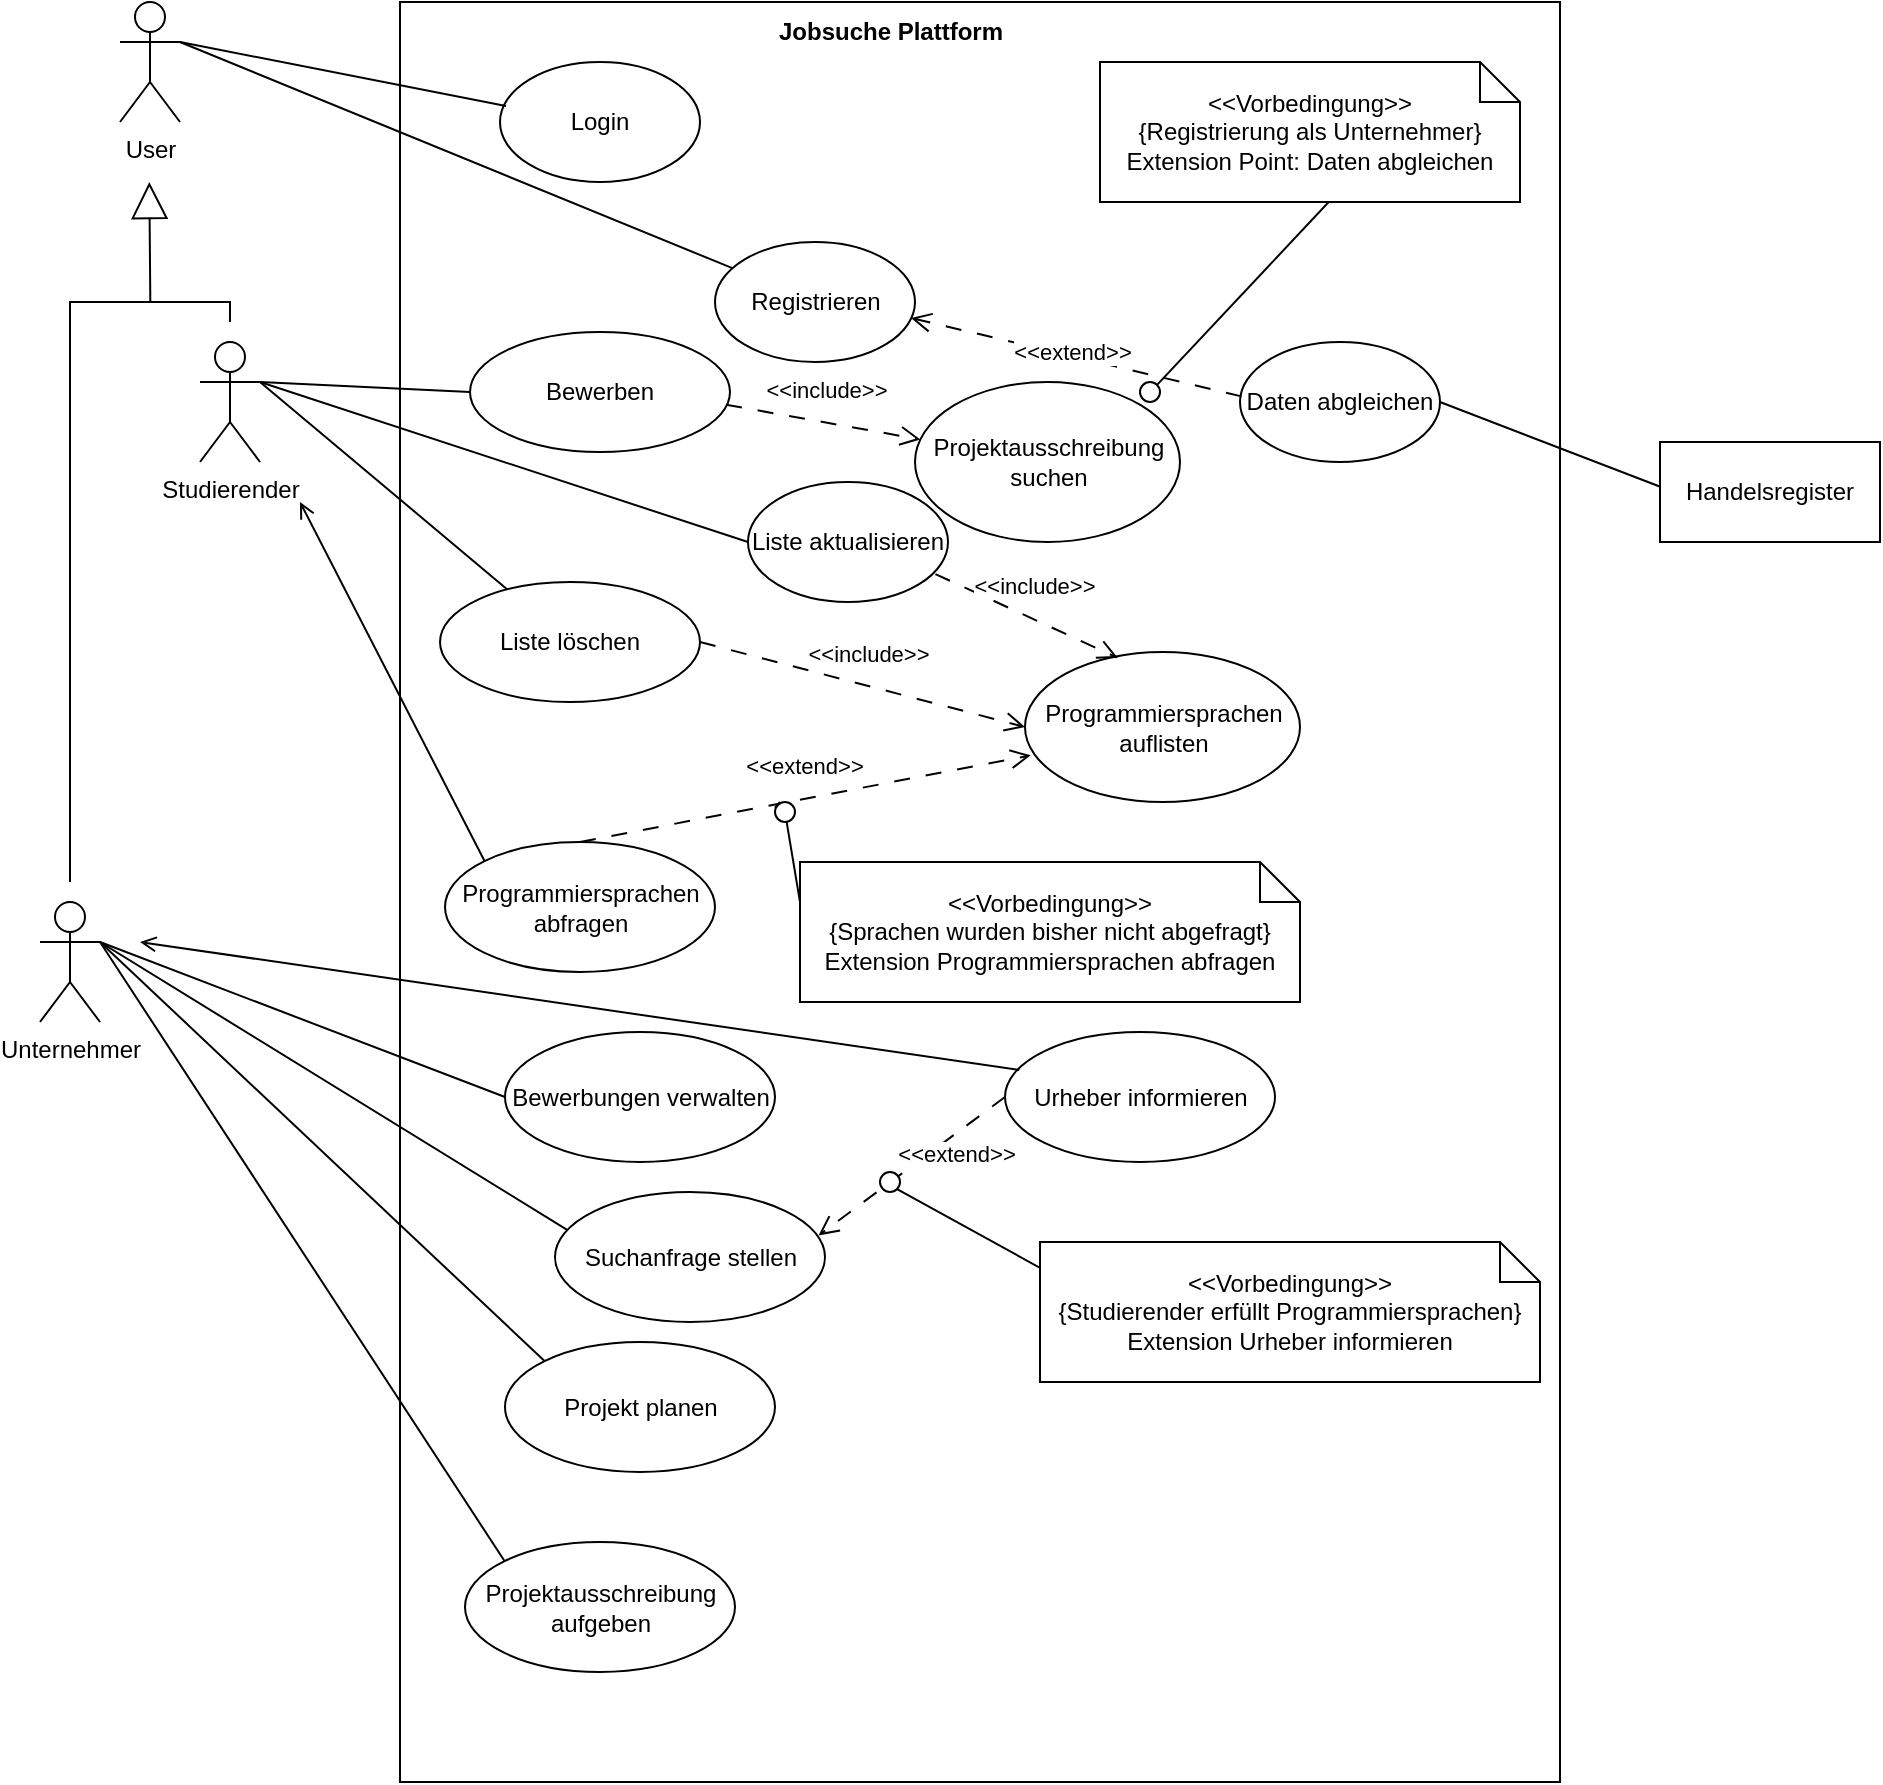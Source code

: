 <mxfile version="27.1.4">
  <diagram name="Seite-1" id="fq8yMHH-g4XX3sPDPosw">
    <mxGraphModel dx="786" dy="417" grid="1" gridSize="10" guides="1" tooltips="1" connect="1" arrows="1" fold="1" page="1" pageScale="1" pageWidth="827" pageHeight="1169" math="0" shadow="0">
      <root>
        <mxCell id="0" />
        <mxCell id="1" parent="0" />
        <mxCell id="9Zz4fDrP-87PPmdt9Kxs-11" value="" style="rounded=0;whiteSpace=wrap;html=1;" parent="1" vertex="1">
          <mxGeometry x="240" y="190" width="580" height="890" as="geometry" />
        </mxCell>
        <mxCell id="9Zz4fDrP-87PPmdt9Kxs-1" value="User" style="shape=umlActor;verticalLabelPosition=bottom;verticalAlign=top;html=1;outlineConnect=0;" parent="1" vertex="1">
          <mxGeometry x="100" y="190" width="30" height="60" as="geometry" />
        </mxCell>
        <mxCell id="9Zz4fDrP-87PPmdt9Kxs-2" value="Studierender" style="shape=umlActor;verticalLabelPosition=bottom;verticalAlign=top;html=1;outlineConnect=0;" parent="1" vertex="1">
          <mxGeometry x="140" y="360" width="30" height="60" as="geometry" />
        </mxCell>
        <mxCell id="9Zz4fDrP-87PPmdt9Kxs-6" style="edgeStyle=orthogonalEdgeStyle;rounded=0;orthogonalLoop=1;jettySize=auto;html=1;endArrow=none;endFill=1;startArrow=none;startFill=0;" parent="1" edge="1">
          <mxGeometry relative="1" as="geometry">
            <mxPoint x="154.98" y="350" as="targetPoint" />
            <mxPoint x="75" y="630" as="sourcePoint" />
            <Array as="points">
              <mxPoint x="74.98" y="340" />
              <mxPoint x="154.98" y="340" />
            </Array>
          </mxGeometry>
        </mxCell>
        <mxCell id="9Zz4fDrP-87PPmdt9Kxs-3" value="Unternehmer" style="shape=umlActor;verticalLabelPosition=bottom;verticalAlign=top;html=1;outlineConnect=0;" parent="1" vertex="1">
          <mxGeometry x="60" y="640" width="30" height="60" as="geometry" />
        </mxCell>
        <mxCell id="9Zz4fDrP-87PPmdt9Kxs-5" value="" style="endArrow=block;endSize=16;endFill=0;html=1;rounded=0;" parent="1" edge="1">
          <mxGeometry width="160" relative="1" as="geometry">
            <mxPoint x="115.16" y="340" as="sourcePoint" />
            <mxPoint x="114.66" y="280" as="targetPoint" />
          </mxGeometry>
        </mxCell>
        <mxCell id="9Zz4fDrP-87PPmdt9Kxs-12" value="Jobsuche Plattform" style="text;html=1;align=center;verticalAlign=middle;whiteSpace=wrap;rounded=0;fontStyle=1" parent="1" vertex="1">
          <mxGeometry x="427.5" y="190" width="115" height="30" as="geometry" />
        </mxCell>
        <mxCell id="9Zz4fDrP-87PPmdt9Kxs-13" value="Login" style="ellipse;whiteSpace=wrap;html=1;" parent="1" vertex="1">
          <mxGeometry x="290" y="220" width="100" height="60" as="geometry" />
        </mxCell>
        <mxCell id="9Zz4fDrP-87PPmdt9Kxs-15" value="" style="endArrow=none;html=1;rounded=0;entryX=0.03;entryY=0.367;entryDx=0;entryDy=0;exitX=1;exitY=0.333;exitDx=0;exitDy=0;exitPerimeter=0;entryPerimeter=0;" parent="1" source="9Zz4fDrP-87PPmdt9Kxs-1" target="9Zz4fDrP-87PPmdt9Kxs-13" edge="1">
          <mxGeometry width="50" height="50" relative="1" as="geometry">
            <mxPoint x="250" y="360" as="sourcePoint" />
            <mxPoint x="300" y="310" as="targetPoint" />
          </mxGeometry>
        </mxCell>
        <mxCell id="9Zz4fDrP-87PPmdt9Kxs-16" value="Registrieren" style="ellipse;whiteSpace=wrap;html=1;" parent="1" vertex="1">
          <mxGeometry x="397.5" y="310" width="100" height="60" as="geometry" />
        </mxCell>
        <mxCell id="9Zz4fDrP-87PPmdt9Kxs-27" value="" style="endArrow=none;html=1;rounded=0;" parent="1" target="9Zz4fDrP-87PPmdt9Kxs-16" edge="1">
          <mxGeometry width="50" height="50" relative="1" as="geometry">
            <mxPoint x="130" y="210" as="sourcePoint" />
            <mxPoint x="364" y="450" as="targetPoint" />
          </mxGeometry>
        </mxCell>
        <mxCell id="9Zz4fDrP-87PPmdt9Kxs-29" value="Daten abgleichen" style="ellipse;whiteSpace=wrap;html=1;" parent="1" vertex="1">
          <mxGeometry x="660" y="360" width="100" height="60" as="geometry" />
        </mxCell>
        <mxCell id="9Zz4fDrP-87PPmdt9Kxs-30" value="&amp;lt;&amp;lt;extend&amp;gt;&amp;gt;" style="html=1;verticalAlign=bottom;endArrow=open;dashed=1;endSize=8;curved=0;rounded=0;dashPattern=8 8;exitX=0.008;exitY=0.453;exitDx=0;exitDy=0;exitPerimeter=0;entryX=0.98;entryY=0.633;entryDx=0;entryDy=0;entryPerimeter=0;" parent="1" source="9Zz4fDrP-87PPmdt9Kxs-29" target="9Zz4fDrP-87PPmdt9Kxs-16" edge="1">
          <mxGeometry x="0.004" y="7" relative="1" as="geometry">
            <mxPoint x="580" y="450" as="sourcePoint" />
            <mxPoint x="440" y="390" as="targetPoint" />
            <mxPoint as="offset" />
          </mxGeometry>
        </mxCell>
        <mxCell id="Ujl5DOMYx8zyJVgDmq_Z-1" value="&amp;lt;&amp;lt;Vorbedingung&amp;gt;&amp;gt;&lt;div&gt;{Registrierung als Unternehmer}&lt;/div&gt;&lt;div&gt;Extension Point: Daten abgleichen&lt;/div&gt;" style="shape=note;size=20;whiteSpace=wrap;html=1;" parent="1" vertex="1">
          <mxGeometry x="590" y="220" width="210" height="70" as="geometry" />
        </mxCell>
        <mxCell id="Ujl5DOMYx8zyJVgDmq_Z-4" value="" style="ellipse;whiteSpace=wrap;html=1;aspect=fixed;" parent="1" vertex="1">
          <mxGeometry x="610" y="380" width="10" height="10" as="geometry" />
        </mxCell>
        <mxCell id="Ujl5DOMYx8zyJVgDmq_Z-11" value="" style="endArrow=none;html=1;rounded=0;entryX=0;entryY=0.333;entryDx=0;entryDy=0;entryPerimeter=0;exitX=1;exitY=0.5;exitDx=0;exitDy=0;" parent="1" source="9Zz4fDrP-87PPmdt9Kxs-29" edge="1">
          <mxGeometry width="50" height="50" relative="1" as="geometry">
            <mxPoint x="320" y="330" as="sourcePoint" />
            <mxPoint x="890" y="440" as="targetPoint" />
          </mxGeometry>
        </mxCell>
        <mxCell id="Ujl5DOMYx8zyJVgDmq_Z-12" value="Liste löschen" style="ellipse;whiteSpace=wrap;html=1;" parent="1" vertex="1">
          <mxGeometry x="260" y="480" width="130" height="60" as="geometry" />
        </mxCell>
        <mxCell id="Ujl5DOMYx8zyJVgDmq_Z-13" value="" style="endArrow=none;html=1;rounded=0;entryX=0.544;entryY=1.002;entryDx=0;entryDy=0;entryPerimeter=0;exitX=1;exitY=0;exitDx=0;exitDy=0;" parent="1" source="Ujl5DOMYx8zyJVgDmq_Z-4" target="Ujl5DOMYx8zyJVgDmq_Z-1" edge="1">
          <mxGeometry width="50" height="50" relative="1" as="geometry">
            <mxPoint x="220" y="260" as="sourcePoint" />
            <mxPoint x="440" y="398" as="targetPoint" />
          </mxGeometry>
        </mxCell>
        <mxCell id="Ujl5DOMYx8zyJVgDmq_Z-14" value="Programmiersprachen abfragen" style="ellipse;whiteSpace=wrap;html=1;" parent="1" vertex="1">
          <mxGeometry x="262.5" y="610" width="135" height="65" as="geometry" />
        </mxCell>
        <mxCell id="Ujl5DOMYx8zyJVgDmq_Z-15" value="&amp;lt;&amp;lt;extend&amp;gt;&amp;gt;" style="html=1;verticalAlign=bottom;endArrow=open;dashed=1;endSize=8;curved=0;rounded=0;dashPattern=8 8;exitX=0.5;exitY=0;exitDx=0;exitDy=0;entryX=0.021;entryY=0.689;entryDx=0;entryDy=0;entryPerimeter=0;" parent="1" source="Ujl5DOMYx8zyJVgDmq_Z-14" target="Ujl5DOMYx8zyJVgDmq_Z-23" edge="1">
          <mxGeometry x="0.004" y="7" relative="1" as="geometry">
            <mxPoint x="748" y="519" as="sourcePoint" />
            <mxPoint x="490" y="540" as="targetPoint" />
            <mxPoint as="offset" />
          </mxGeometry>
        </mxCell>
        <mxCell id="Ujl5DOMYx8zyJVgDmq_Z-16" value="&amp;lt;&amp;lt;Vorbedingung&amp;gt;&amp;gt;&lt;div&gt;{Sprachen wurden bisher nicht abgefragt}&lt;/div&gt;&lt;div&gt;Extension&amp;nbsp;&lt;span style=&quot;background-color: transparent; color: light-dark(rgb(0, 0, 0), rgb(255, 255, 255));&quot;&gt;Programmiersprachen abfragen&lt;/span&gt;&lt;/div&gt;" style="shape=note;size=20;whiteSpace=wrap;html=1;" parent="1" vertex="1">
          <mxGeometry x="440" y="620" width="250" height="70" as="geometry" />
        </mxCell>
        <mxCell id="Ujl5DOMYx8zyJVgDmq_Z-19" value="" style="endArrow=none;html=1;rounded=0;entryX=0;entryY=0.286;entryDx=0;entryDy=0;entryPerimeter=0;" parent="1" source="Ujl5DOMYx8zyJVgDmq_Z-17" target="Ujl5DOMYx8zyJVgDmq_Z-16" edge="1">
          <mxGeometry width="50" height="50" relative="1" as="geometry">
            <mxPoint x="430" y="590" as="sourcePoint" />
            <mxPoint x="605" y="420" as="targetPoint" />
          </mxGeometry>
        </mxCell>
        <mxCell id="Ujl5DOMYx8zyJVgDmq_Z-21" value="" style="endArrow=none;html=1;rounded=0;exitX=1;exitY=0.333;exitDx=0;exitDy=0;exitPerimeter=0;" parent="1" source="9Zz4fDrP-87PPmdt9Kxs-2" target="Ujl5DOMYx8zyJVgDmq_Z-12" edge="1">
          <mxGeometry width="50" height="50" relative="1" as="geometry">
            <mxPoint x="310" y="320" as="sourcePoint" />
            <mxPoint x="530" y="458" as="targetPoint" />
          </mxGeometry>
        </mxCell>
        <mxCell id="Ujl5DOMYx8zyJVgDmq_Z-22" value="Liste aktualisieren" style="ellipse;whiteSpace=wrap;html=1;" parent="1" vertex="1">
          <mxGeometry x="414" y="430" width="100" height="60" as="geometry" />
        </mxCell>
        <mxCell id="Ujl5DOMYx8zyJVgDmq_Z-23" value="Programmiersprachen auflisten" style="ellipse;whiteSpace=wrap;html=1;" parent="1" vertex="1">
          <mxGeometry x="552.5" y="515" width="137.5" height="75" as="geometry" />
        </mxCell>
        <mxCell id="Ujl5DOMYx8zyJVgDmq_Z-24" value="&amp;lt;&amp;lt;include&amp;gt;&amp;gt;" style="html=1;verticalAlign=bottom;endArrow=open;dashed=1;endSize=8;curved=0;rounded=0;dashPattern=8 8;exitX=1;exitY=0.5;exitDx=0;exitDy=0;entryX=0;entryY=0.5;entryDx=0;entryDy=0;" parent="1" source="Ujl5DOMYx8zyJVgDmq_Z-12" target="Ujl5DOMYx8zyJVgDmq_Z-23" edge="1">
          <mxGeometry x="0.004" y="7" relative="1" as="geometry">
            <mxPoint x="708" y="489" as="sourcePoint" />
            <mxPoint x="540" y="410" as="targetPoint" />
            <mxPoint as="offset" />
          </mxGeometry>
        </mxCell>
        <mxCell id="Ujl5DOMYx8zyJVgDmq_Z-25" value="&amp;lt;&amp;lt;include&amp;gt;&amp;gt;" style="html=1;verticalAlign=bottom;endArrow=open;dashed=1;endSize=8;curved=0;rounded=0;dashPattern=8 8;exitX=0.937;exitY=0.767;exitDx=0;exitDy=0;entryX=0.338;entryY=0.04;entryDx=0;entryDy=0;entryPerimeter=0;exitPerimeter=0;" parent="1" source="Ujl5DOMYx8zyJVgDmq_Z-22" target="Ujl5DOMYx8zyJVgDmq_Z-23" edge="1">
          <mxGeometry x="0.004" y="7" relative="1" as="geometry">
            <mxPoint x="450" y="490" as="sourcePoint" />
            <mxPoint x="505" y="490" as="targetPoint" />
            <mxPoint as="offset" />
          </mxGeometry>
        </mxCell>
        <mxCell id="Ujl5DOMYx8zyJVgDmq_Z-26" value="Projektausschreibung aufgeben" style="ellipse;whiteSpace=wrap;html=1;" parent="1" vertex="1">
          <mxGeometry x="272.5" y="960" width="135" height="65" as="geometry" />
        </mxCell>
        <mxCell id="Ujl5DOMYx8zyJVgDmq_Z-27" value="" style="endArrow=none;html=1;rounded=0;exitX=1;exitY=0.333;exitDx=0;exitDy=0;exitPerimeter=0;entryX=0;entryY=0;entryDx=0;entryDy=0;" parent="1" source="9Zz4fDrP-87PPmdt9Kxs-3" target="Ujl5DOMYx8zyJVgDmq_Z-26" edge="1">
          <mxGeometry width="50" height="50" relative="1" as="geometry">
            <mxPoint x="280" y="450" as="sourcePoint" />
            <mxPoint x="405" y="526" as="targetPoint" />
          </mxGeometry>
        </mxCell>
        <mxCell id="Ujl5DOMYx8zyJVgDmq_Z-28" value="Suchanfrage stellen" style="ellipse;whiteSpace=wrap;html=1;" parent="1" vertex="1">
          <mxGeometry x="317.5" y="785" width="135" height="65" as="geometry" />
        </mxCell>
        <mxCell id="Ujl5DOMYx8zyJVgDmq_Z-29" value="" style="endArrow=none;html=1;rounded=0;entryX=0.045;entryY=0.291;entryDx=0;entryDy=0;entryPerimeter=0;" parent="1" target="Ujl5DOMYx8zyJVgDmq_Z-28" edge="1">
          <mxGeometry width="50" height="50" relative="1" as="geometry">
            <mxPoint x="90" y="660" as="sourcePoint" />
            <mxPoint x="429" y="1090" as="targetPoint" />
          </mxGeometry>
        </mxCell>
        <mxCell id="Ujl5DOMYx8zyJVgDmq_Z-30" value="Projekt planen" style="ellipse;whiteSpace=wrap;html=1;" parent="1" vertex="1">
          <mxGeometry x="292.5" y="860" width="135" height="65" as="geometry" />
        </mxCell>
        <mxCell id="Ujl5DOMYx8zyJVgDmq_Z-31" value="Urheber informieren" style="ellipse;whiteSpace=wrap;html=1;" parent="1" vertex="1">
          <mxGeometry x="542.5" y="705" width="135" height="65" as="geometry" />
        </mxCell>
        <mxCell id="Ujl5DOMYx8zyJVgDmq_Z-32" value="&amp;lt;&amp;lt;extend&amp;gt;&amp;gt;" style="html=1;verticalAlign=bottom;endArrow=open;dashed=1;endSize=8;curved=0;rounded=0;dashPattern=8 8;exitX=0;exitY=0.5;exitDx=0;exitDy=0;entryX=0.976;entryY=0.334;entryDx=0;entryDy=0;entryPerimeter=0;" parent="1" source="Ujl5DOMYx8zyJVgDmq_Z-31" target="Ujl5DOMYx8zyJVgDmq_Z-28" edge="1">
          <mxGeometry x="-0.275" y="15" relative="1" as="geometry">
            <mxPoint x="610" y="772" as="sourcePoint" />
            <mxPoint x="610" y="670" as="targetPoint" />
            <mxPoint as="offset" />
          </mxGeometry>
        </mxCell>
        <mxCell id="Ujl5DOMYx8zyJVgDmq_Z-33" value="" style="ellipse;whiteSpace=wrap;html=1;aspect=fixed;" parent="1" vertex="1">
          <mxGeometry x="480" y="775" width="10" height="10" as="geometry" />
        </mxCell>
        <mxCell id="Ujl5DOMYx8zyJVgDmq_Z-35" value="&amp;lt;&amp;lt;Vorbedingung&amp;gt;&amp;gt;&lt;div&gt;{Studierender erfüllt Programmiersprachen}&lt;/div&gt;&lt;div&gt;Extension&amp;nbsp;&lt;span style=&quot;background-color: transparent; color: light-dark(rgb(0, 0, 0), rgb(255, 255, 255));&quot;&gt;Urheber informieren&lt;/span&gt;&lt;/div&gt;" style="shape=note;size=20;whiteSpace=wrap;html=1;" parent="1" vertex="1">
          <mxGeometry x="560" y="810" width="250" height="70" as="geometry" />
        </mxCell>
        <mxCell id="Ujl5DOMYx8zyJVgDmq_Z-36" value="" style="endArrow=none;html=1;rounded=0;entryX=0;entryY=0.184;entryDx=0;entryDy=0;entryPerimeter=0;exitX=1;exitY=1;exitDx=0;exitDy=0;" parent="1" source="Ujl5DOMYx8zyJVgDmq_Z-33" target="Ujl5DOMYx8zyJVgDmq_Z-35" edge="1">
          <mxGeometry width="50" height="50" relative="1" as="geometry">
            <mxPoint x="290" y="310" as="sourcePoint" />
            <mxPoint x="510" y="448" as="targetPoint" />
          </mxGeometry>
        </mxCell>
        <mxCell id="Ujl5DOMYx8zyJVgDmq_Z-37" value="" style="endArrow=none;html=1;rounded=0;exitX=1;exitY=0.333;exitDx=0;exitDy=0;exitPerimeter=0;entryX=0;entryY=0;entryDx=0;entryDy=0;" parent="1" source="9Zz4fDrP-87PPmdt9Kxs-3" target="Ujl5DOMYx8zyJVgDmq_Z-30" edge="1">
          <mxGeometry width="50" height="50" relative="1" as="geometry">
            <mxPoint x="180" y="790" as="sourcePoint" />
            <mxPoint x="382" y="1100" as="targetPoint" />
          </mxGeometry>
        </mxCell>
        <mxCell id="Ujl5DOMYx8zyJVgDmq_Z-38" value="Bewerbungen verwalten" style="ellipse;whiteSpace=wrap;html=1;" parent="1" vertex="1">
          <mxGeometry x="292.5" y="705" width="135" height="65" as="geometry" />
        </mxCell>
        <mxCell id="Ujl5DOMYx8zyJVgDmq_Z-40" value="" style="endArrow=none;html=1;rounded=0;entryX=0;entryY=0.5;entryDx=0;entryDy=0;" parent="1" target="Ujl5DOMYx8zyJVgDmq_Z-38" edge="1">
          <mxGeometry width="50" height="50" relative="1" as="geometry">
            <mxPoint x="90" y="660" as="sourcePoint" />
            <mxPoint x="514" y="889" as="targetPoint" />
          </mxGeometry>
        </mxCell>
        <mxCell id="C39sV0DazaA-Ly7YtwXR-2" value="Bewerben" style="ellipse;whiteSpace=wrap;html=1;" parent="1" vertex="1">
          <mxGeometry x="275" y="355" width="130" height="60" as="geometry" />
        </mxCell>
        <mxCell id="C39sV0DazaA-Ly7YtwXR-3" value="" style="endArrow=none;html=1;rounded=0;exitX=1;exitY=0.333;exitDx=0;exitDy=0;exitPerimeter=0;entryX=0;entryY=0.5;entryDx=0;entryDy=0;" parent="1" source="9Zz4fDrP-87PPmdt9Kxs-2" target="C39sV0DazaA-Ly7YtwXR-2" edge="1">
          <mxGeometry width="50" height="50" relative="1" as="geometry">
            <mxPoint x="360" y="310" as="sourcePoint" />
            <mxPoint x="290" y="389" as="targetPoint" />
          </mxGeometry>
        </mxCell>
        <mxCell id="C39sV0DazaA-Ly7YtwXR-4" value="&amp;lt;&amp;lt;include&amp;gt;&amp;gt;" style="html=1;verticalAlign=bottom;endArrow=open;dashed=1;endSize=8;curved=0;rounded=0;dashPattern=8 8;exitX=0.985;exitY=0.606;exitDx=0;exitDy=0;exitPerimeter=0;" parent="1" source="C39sV0DazaA-Ly7YtwXR-2" target="C39sV0DazaA-Ly7YtwXR-5" edge="1">
          <mxGeometry x="0.004" y="7" relative="1" as="geometry">
            <mxPoint x="400" y="470" as="sourcePoint" />
            <mxPoint x="455" y="470" as="targetPoint" />
            <mxPoint as="offset" />
          </mxGeometry>
        </mxCell>
        <mxCell id="C39sV0DazaA-Ly7YtwXR-5" value="Projektausschreibung suchen" style="ellipse;whiteSpace=wrap;html=1;" parent="1" vertex="1">
          <mxGeometry x="497.5" y="380" width="132.5" height="80" as="geometry" />
        </mxCell>
        <mxCell id="Trqm9MVj9VcxkVN8zRSQ-3" value="" style="endArrow=none;html=1;rounded=0;entryX=0;entryY=0.5;entryDx=0;entryDy=0;" parent="1" target="Ujl5DOMYx8zyJVgDmq_Z-22" edge="1">
          <mxGeometry width="50" height="50" relative="1" as="geometry">
            <mxPoint x="170" y="380" as="sourcePoint" />
            <mxPoint x="354" y="534" as="targetPoint" />
          </mxGeometry>
        </mxCell>
        <mxCell id="Trqm9MVj9VcxkVN8zRSQ-4" value="" style="endArrow=open;html=1;rounded=0;exitX=0;exitY=0;exitDx=0;exitDy=0;endFill=0;" parent="1" source="Ujl5DOMYx8zyJVgDmq_Z-14" edge="1">
          <mxGeometry width="50" height="50" relative="1" as="geometry">
            <mxPoint x="500" y="610" as="sourcePoint" />
            <mxPoint x="190" y="440" as="targetPoint" />
          </mxGeometry>
        </mxCell>
        <mxCell id="Trqm9MVj9VcxkVN8zRSQ-5" value="" style="endArrow=open;html=1;rounded=0;exitX=0.053;exitY=0.292;exitDx=0;exitDy=0;exitPerimeter=0;endFill=0;" parent="1" source="Ujl5DOMYx8zyJVgDmq_Z-31" edge="1">
          <mxGeometry width="50" height="50" relative="1" as="geometry">
            <mxPoint x="322" y="700" as="sourcePoint" />
            <mxPoint x="110" y="660" as="targetPoint" />
          </mxGeometry>
        </mxCell>
        <mxCell id="Trqm9MVj9VcxkVN8zRSQ-6" value="Handelsregister" style="html=1;whiteSpace=wrap;" parent="1" vertex="1">
          <mxGeometry x="870" y="410" width="110" height="50" as="geometry" />
        </mxCell>
        <mxCell id="9qHSvsuHjfyCnYR74zqF-1" value="" style="endArrow=none;html=1;rounded=0;entryX=0;entryY=0.286;entryDx=0;entryDy=0;entryPerimeter=0;" edge="1" parent="1" target="Ujl5DOMYx8zyJVgDmq_Z-17">
          <mxGeometry width="50" height="50" relative="1" as="geometry">
            <mxPoint x="430" y="590" as="sourcePoint" />
            <mxPoint x="440" y="640" as="targetPoint" />
          </mxGeometry>
        </mxCell>
        <mxCell id="Ujl5DOMYx8zyJVgDmq_Z-17" value="" style="ellipse;whiteSpace=wrap;html=1;aspect=fixed;" parent="1" vertex="1">
          <mxGeometry x="427.5" y="590" width="10" height="10" as="geometry" />
        </mxCell>
      </root>
    </mxGraphModel>
  </diagram>
</mxfile>
